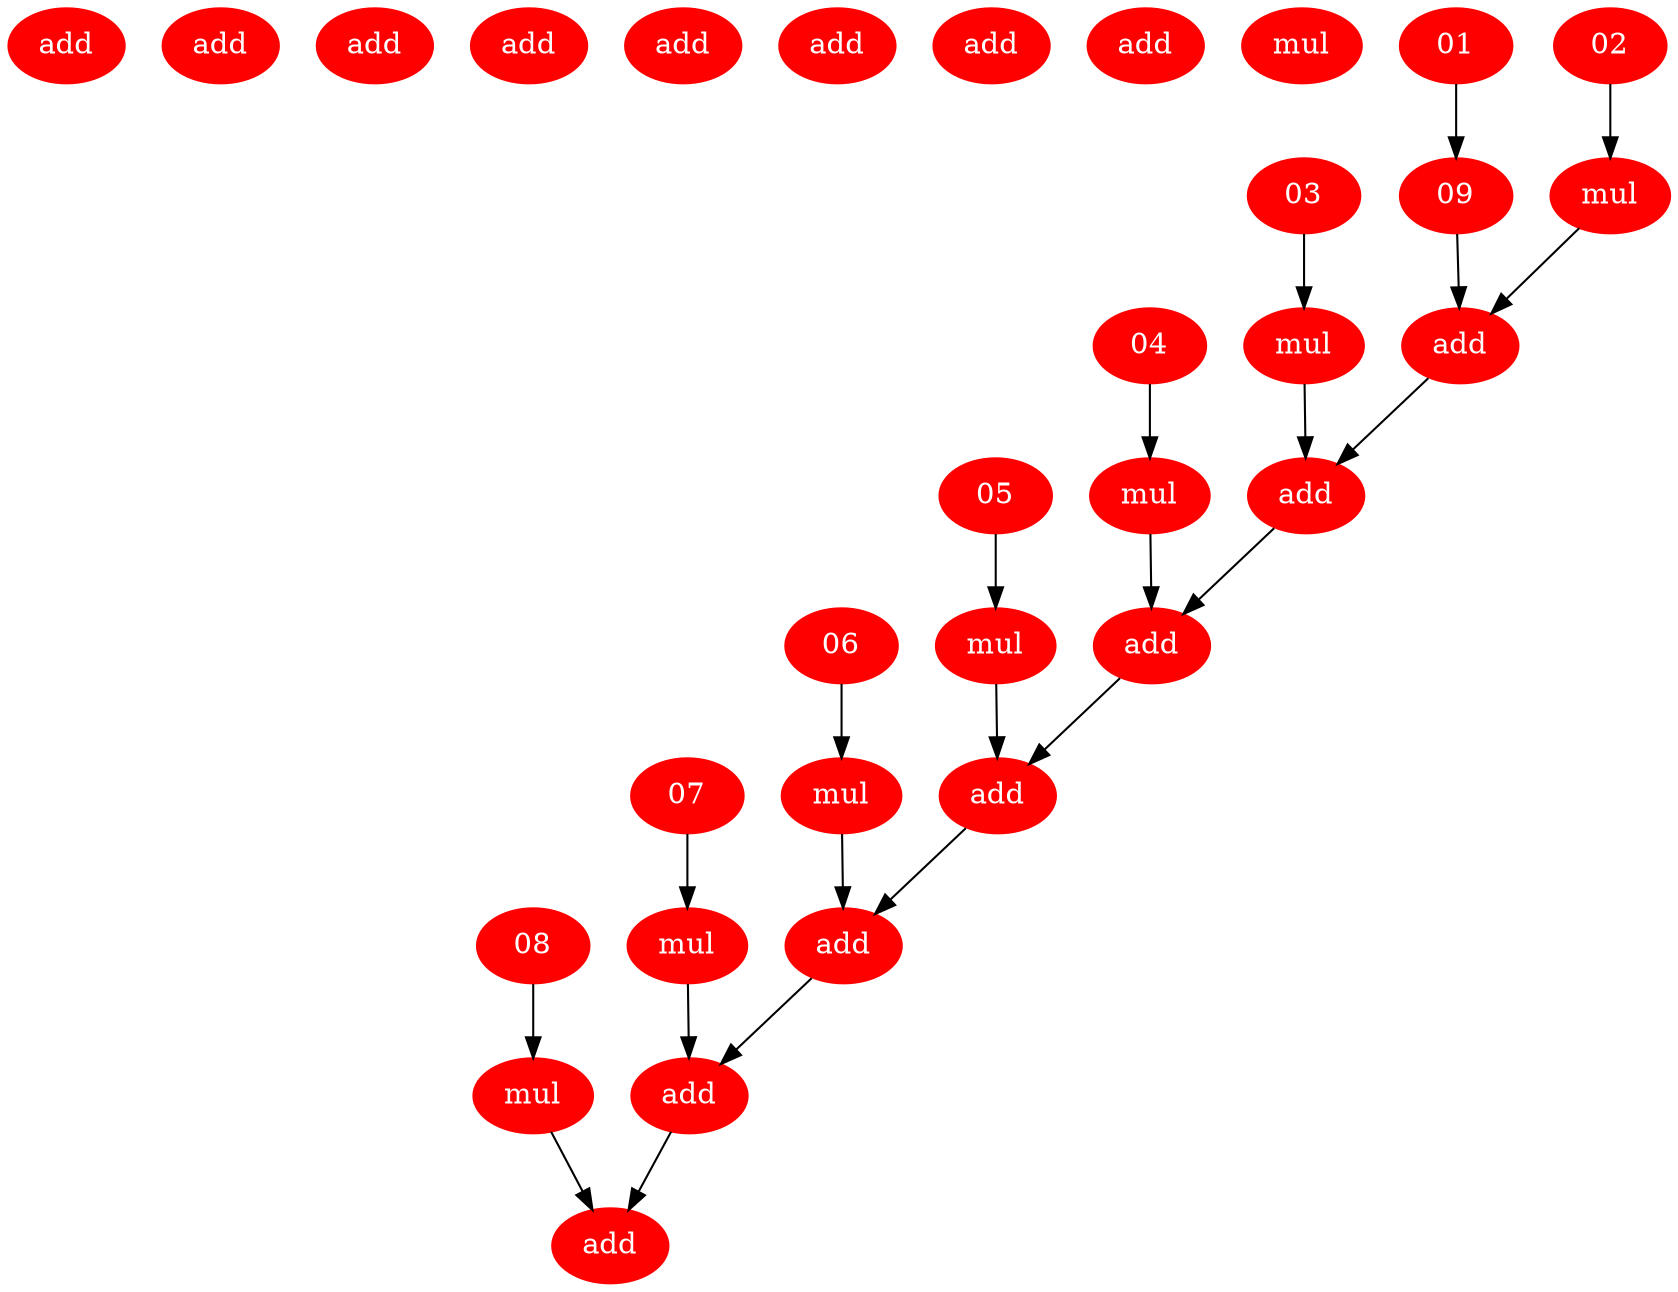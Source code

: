 digraph fir1 {
    node [fontcolor=white,style=filled,color="160,60,12"];
    1 [label = add];
    2 [label = add];
    3 [label = add];
    4 [label = add];
    5 [label = add];
    6 [label = add];
    7 [label = add];
    8 [label = add];
    9 [label = mul];
    10 [label = mul];
    11 [label = mul];
    12 [label = mul];
    13 [label = mul];
    14 [label = mul];
    15 [label = mul];
    16 [label = mul];
    17 [label = add];
    18 [label = add];
    19 [label = add];
    20 [label = add];
    21 [label = add];
    22 [label = add];
    23 [label = add];
    01 -> 09 [name=3];
    02 -> 10 [name=6];
    03 -> 11 [name=9];
    04 -> 12 [name=12];
    05 -> 13 [name=15];
    06 -> 14 [name=18];
    07 -> 15 [name=21];
    08 -> 16 [name=24];
    09 -> 17 [name=25];
    10 -> 17 [name=6];
    11 -> 18 [name=27];
    12 -> 19 [name=28];
    13 -> 20 [name=7];
    14 -> 21 [name=30];
    15 -> 22 [name=31];
    16 -> 23 [name=8];
    17 -> 18 [name=9];
    18 -> 19 [name=10];
    19 -> 20 [name=11];
    20 -> 21 [name=12];
    21 -> 22 [name=13];
    22 -> 23 [name=14];
}
